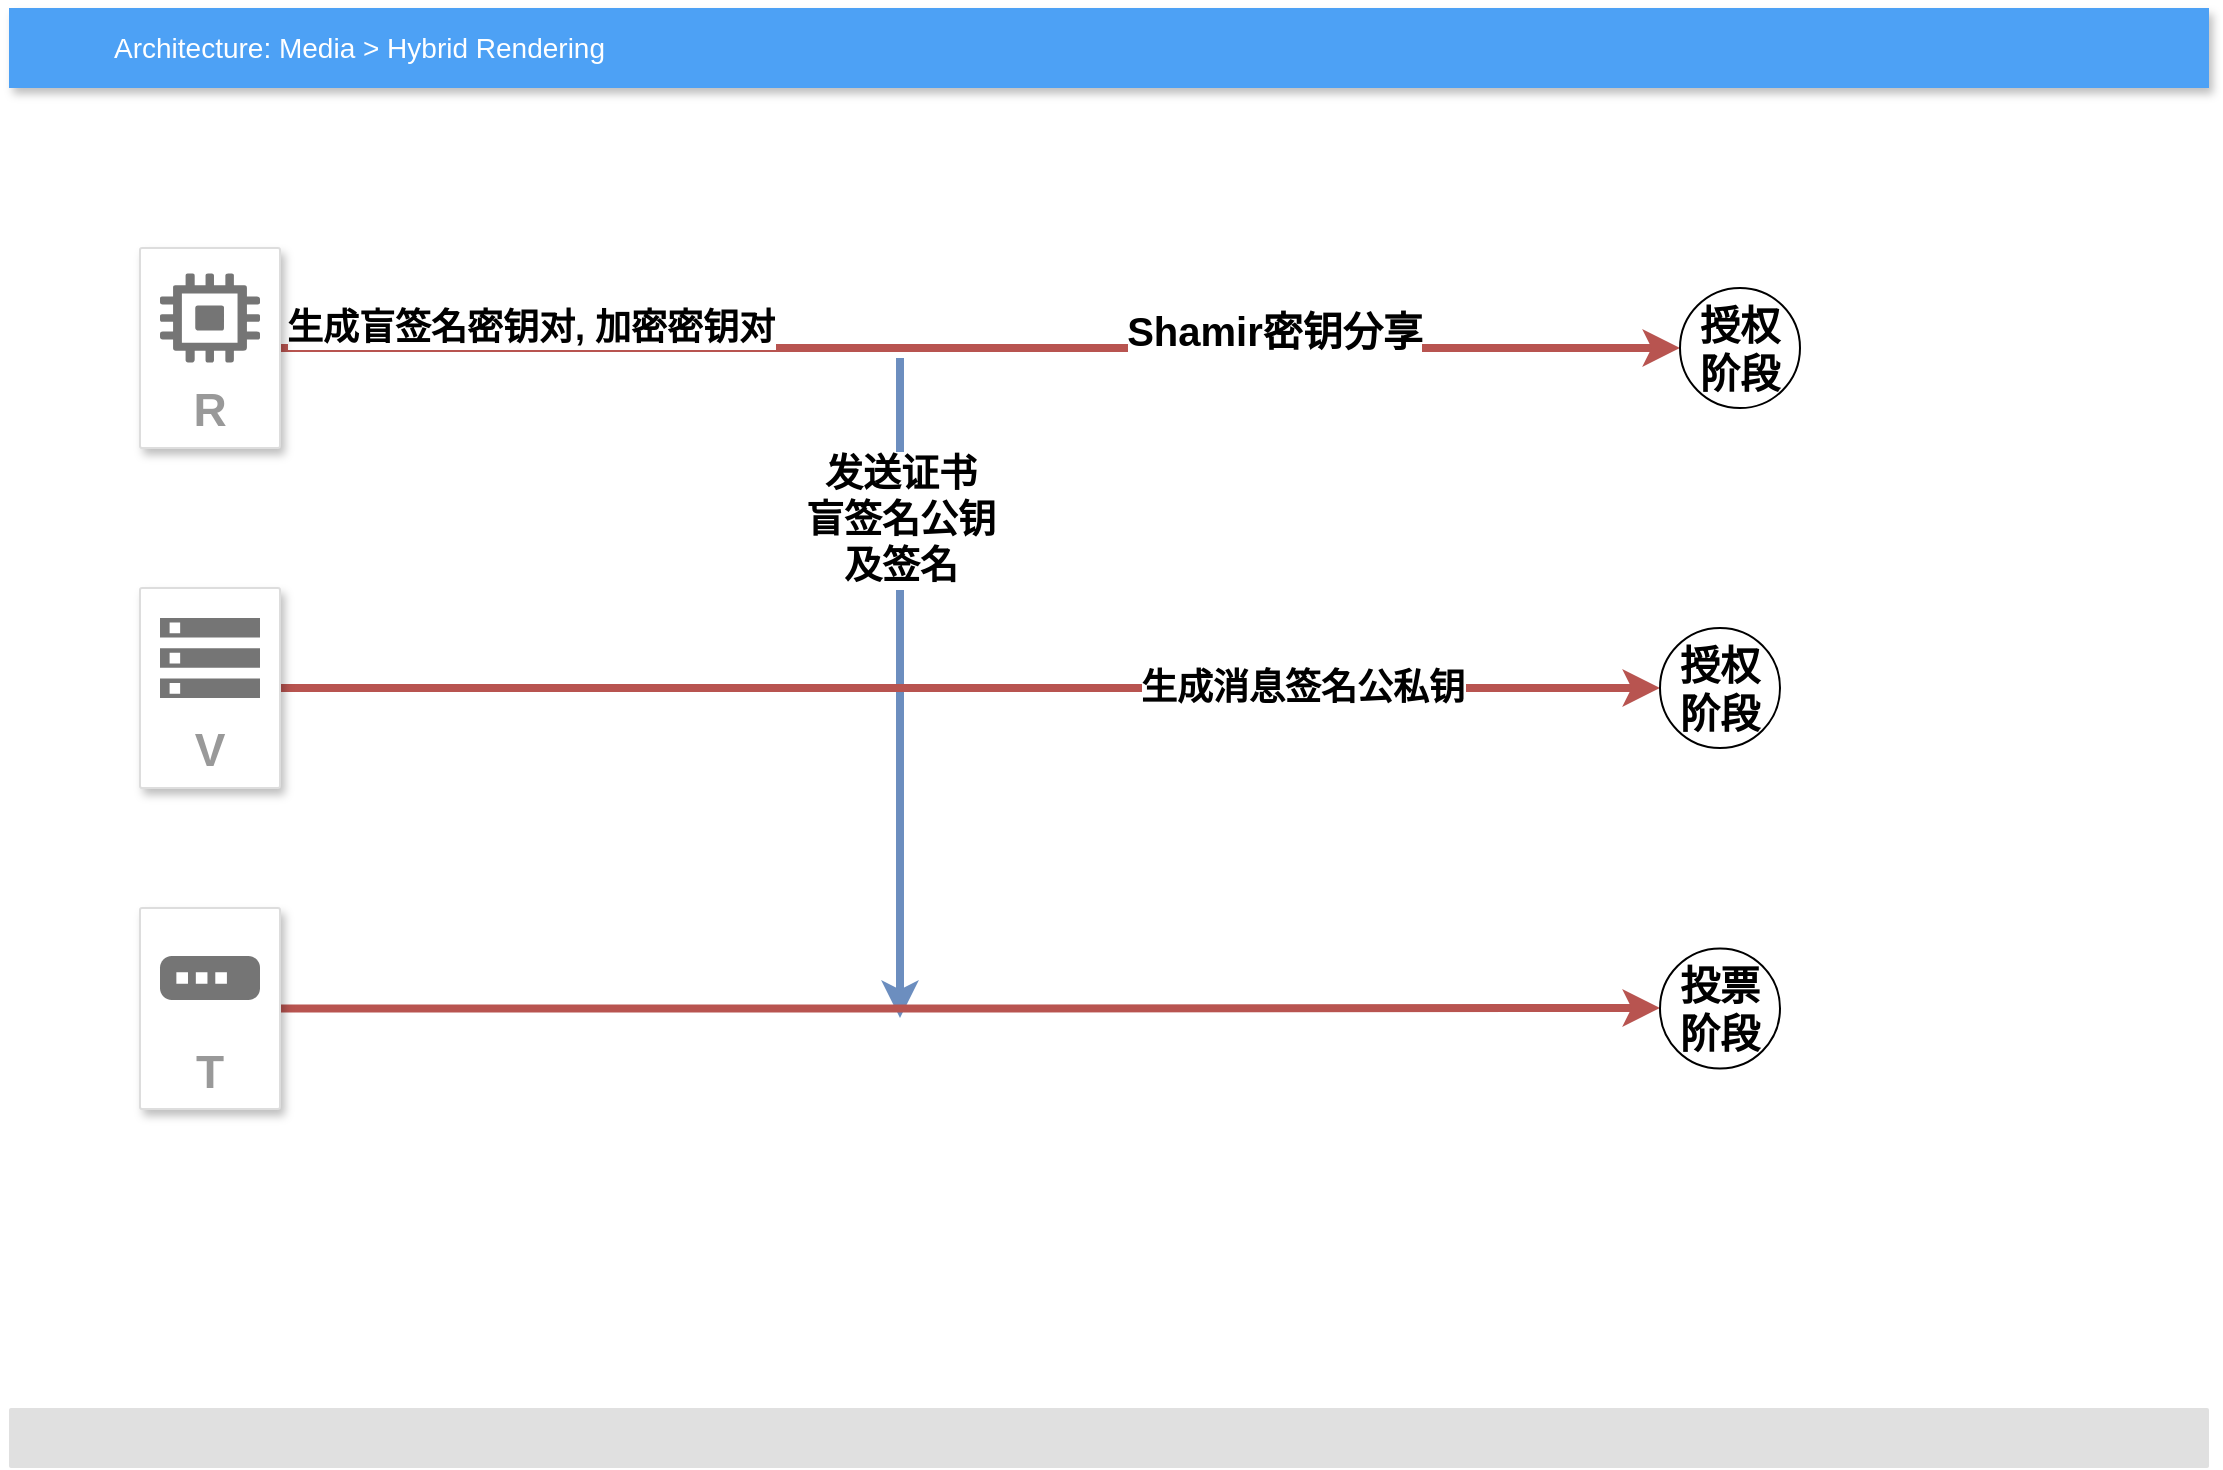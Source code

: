 <mxfile version="16.6.1" type="github" pages="4">
  <diagram id="f106602c-feb2-e66a-4537-3a34d633f6aa" name="Page-1">
    <mxGraphModel dx="1135" dy="593" grid="1" gridSize="10" guides="1" tooltips="1" connect="1" arrows="1" fold="1" page="1" pageScale="1" pageWidth="1169" pageHeight="827" background="none" math="1" shadow="0">
      <root>
        <mxCell id="0" />
        <mxCell id="1" parent="0" />
        <mxCell id="GRsu6QpT3u70jx2Eb0mG-444" style="edgeStyle=orthogonalEdgeStyle;rounded=0;orthogonalLoop=1;jettySize=auto;html=1;fontSize=23;strokeWidth=4;fillColor=#dae8fc;strokeColor=#6c8ebf;" edge="1" parent="1">
          <mxGeometry relative="1" as="geometry">
            <mxPoint x="480" y="545" as="targetPoint" />
            <mxPoint x="480" y="215" as="sourcePoint" />
            <Array as="points">
              <mxPoint x="480" y="290" />
              <mxPoint x="480" y="290" />
            </Array>
          </mxGeometry>
        </mxCell>
        <mxCell id="GRsu6QpT3u70jx2Eb0mG-458" value="&lt;b style=&quot;font-size: 19px;&quot;&gt;发送证书&lt;br style=&quot;font-size: 19px;&quot;&gt;盲签名公钥&lt;br style=&quot;font-size: 19px;&quot;&gt;及签名&lt;br style=&quot;font-size: 19px;&quot;&gt;&lt;/b&gt;" style="edgeLabel;html=1;align=center;verticalAlign=middle;resizable=0;points=[];fontSize=19;" vertex="1" connectable="0" parent="GRsu6QpT3u70jx2Eb0mG-444">
          <mxGeometry x="0.335" y="1" relative="1" as="geometry">
            <mxPoint x="-1" y="-140" as="offset" />
          </mxGeometry>
        </mxCell>
        <mxCell id="2" value="Architecture: Media &amp;gt; Hybrid Rendering" style="fillColor=#4DA1F5;strokeColor=none;shadow=1;gradientColor=none;fontSize=14;align=left;spacingLeft=50;fontColor=#ffffff;html=1;" parent="1" vertex="1">
          <mxGeometry x="34.5" y="40" width="1100" height="40" as="geometry" />
        </mxCell>
        <mxCell id="16" value="" style="rounded=1;absoluteArcSize=1;arcSize=2;html=1;strokeColor=none;gradientColor=none;shadow=0;dashed=0;strokeColor=none;fontSize=12;fontColor=#9E9E9E;align=left;verticalAlign=top;spacing=10;spacingTop=-4;fillColor=#E0E0E0;" parent="1" vertex="1">
          <mxGeometry x="34.5" y="740" width="1100" height="30" as="geometry" />
        </mxCell>
        <mxCell id="GRsu6QpT3u70jx2Eb0mG-431" style="edgeStyle=orthogonalEdgeStyle;rounded=0;orthogonalLoop=1;jettySize=auto;html=1;fontSize=23;strokeColor=#b85450;strokeWidth=4;fillColor=#f8cecc;" edge="1" parent="1" source="392">
          <mxGeometry relative="1" as="geometry">
            <mxPoint x="870" y="210" as="targetPoint" />
          </mxGeometry>
        </mxCell>
        <mxCell id="GRsu6QpT3u70jx2Eb0mG-460" value="&lt;b style=&quot;font-size: 18px;&quot;&gt;生成盲签名密钥对, 加密密钥对&lt;/b&gt;" style="edgeLabel;html=1;align=center;verticalAlign=middle;resizable=0;points=[];fontSize=18;" vertex="1" connectable="0" parent="GRsu6QpT3u70jx2Eb0mG-431">
          <mxGeometry x="-0.84" y="4" relative="1" as="geometry">
            <mxPoint x="69" y="-6" as="offset" />
          </mxGeometry>
        </mxCell>
        <mxCell id="392" value="&lt;b&gt;&lt;font style=&quot;font-size: 23px&quot;&gt;R&lt;/font&gt;&lt;/b&gt;" style="strokeColor=#dddddd;fillColor=#ffffff;shadow=1;strokeWidth=1;rounded=1;absoluteArcSize=1;arcSize=2;labelPosition=center;verticalLabelPosition=middle;align=center;verticalAlign=bottom;spacingLeft=0;fontColor=#999999;fontSize=12;whiteSpace=wrap;spacingBottom=2;html=1;" parent="1" vertex="1">
          <mxGeometry x="100" y="160" width="70" height="100" as="geometry" />
        </mxCell>
        <mxCell id="393" value="" style="dashed=0;html=1;fillColor=#757575;strokeColor=none;shape=mxgraph.gcp2.compute_engine_icon;part=1;" parent="392" vertex="1">
          <mxGeometry x="0.5" width="50" height="44.5" relative="1" as="geometry">
            <mxPoint x="-25" y="12.75" as="offset" />
          </mxGeometry>
        </mxCell>
        <mxCell id="GRsu6QpT3u70jx2Eb0mG-433" style="edgeStyle=orthogonalEdgeStyle;rounded=0;orthogonalLoop=1;jettySize=auto;html=1;fontSize=23;strokeWidth=4;strokeColor=#b85450;fillColor=#f8cecc;" edge="1" parent="1" source="394">
          <mxGeometry relative="1" as="geometry">
            <mxPoint x="860" y="380" as="targetPoint" />
          </mxGeometry>
        </mxCell>
        <mxCell id="GRsu6QpT3u70jx2Eb0mG-470" value="&lt;b style=&quot;font-size: 18px;&quot;&gt;生成消息签名公私钥&lt;/b&gt;" style="edgeLabel;html=1;align=center;verticalAlign=middle;resizable=0;points=[];fontSize=18;" vertex="1" connectable="0" parent="GRsu6QpT3u70jx2Eb0mG-433">
          <mxGeometry x="-0.766" y="7" relative="1" as="geometry">
            <mxPoint x="430" y="7" as="offset" />
          </mxGeometry>
        </mxCell>
        <mxCell id="394" value="&lt;b&gt;&lt;font style=&quot;font-size: 23px&quot;&gt;V&lt;/font&gt;&lt;/b&gt;" style="strokeColor=#dddddd;fillColor=#ffffff;shadow=1;strokeWidth=1;rounded=1;absoluteArcSize=1;arcSize=2;labelPosition=center;verticalLabelPosition=middle;align=center;verticalAlign=bottom;spacingLeft=0;fontColor=#999999;fontSize=12;whiteSpace=wrap;spacingBottom=2;html=1;" parent="1" vertex="1">
          <mxGeometry x="100" y="330" width="70" height="100" as="geometry" />
        </mxCell>
        <mxCell id="395" value="" style="dashed=0;html=1;fillColor=#757575;strokeColor=none;shape=mxgraph.gcp2.storage;part=1;" parent="394" vertex="1">
          <mxGeometry x="0.5" width="50" height="40" relative="1" as="geometry">
            <mxPoint x="-25" y="15" as="offset" />
          </mxGeometry>
        </mxCell>
        <mxCell id="GRsu6QpT3u70jx2Eb0mG-434" style="edgeStyle=orthogonalEdgeStyle;rounded=0;orthogonalLoop=1;jettySize=auto;html=1;fontSize=23;strokeWidth=4;strokeColor=#b85450;fillColor=#f8cecc;" edge="1" parent="1" source="GRsu6QpT3u70jx2Eb0mG-414">
          <mxGeometry relative="1" as="geometry">
            <mxPoint x="860" y="540" as="targetPoint" />
          </mxGeometry>
        </mxCell>
        <mxCell id="GRsu6QpT3u70jx2Eb0mG-414" value="&lt;b&gt;&lt;font style=&quot;font-size: 23px&quot;&gt;T&lt;/font&gt;&lt;/b&gt;" style="strokeColor=#dddddd;fillColor=#ffffff;shadow=1;strokeWidth=1;rounded=1;absoluteArcSize=1;arcSize=2;labelPosition=center;verticalLabelPosition=middle;align=center;verticalAlign=bottom;spacingLeft=0;fontColor=#999999;fontSize=12;whiteSpace=wrap;spacingBottom=2;html=1;" vertex="1" parent="1">
          <mxGeometry x="100" y="490" width="70" height="100.5" as="geometry" />
        </mxCell>
        <mxCell id="GRsu6QpT3u70jx2Eb0mG-415" value="" style="dashed=0;html=1;fillColor=#757575;strokeColor=none;shape=mxgraph.gcp2.gateway_icon;part=1;" vertex="1" parent="GRsu6QpT3u70jx2Eb0mG-414">
          <mxGeometry x="0.5" width="50" height="22" relative="1" as="geometry">
            <mxPoint x="-25" y="24" as="offset" />
          </mxGeometry>
        </mxCell>
        <mxCell id="GRsu6QpT3u70jx2Eb0mG-478" value="&lt;font style=&quot;font-size: 20px&quot;&gt;&lt;b&gt;Shamir密钥分享&lt;/b&gt;&lt;/font&gt;" style="edgeLabel;html=1;align=center;verticalAlign=middle;resizable=0;points=[];fontSize=16;" vertex="1" connectable="0" parent="1">
          <mxGeometry x="650.003" y="180.0" as="geometry">
            <mxPoint x="17" y="21" as="offset" />
          </mxGeometry>
        </mxCell>
        <mxCell id="JgOnoOIlexzATjNohAaf-397" value="&lt;b&gt;投票阶段&lt;br&gt;&lt;/b&gt;" style="ellipse;whiteSpace=wrap;html=1;aspect=fixed;fontFamily=Helvetica;fontSize=20;" vertex="1" parent="1">
          <mxGeometry x="860" y="510.25" width="60" height="60" as="geometry" />
        </mxCell>
        <mxCell id="JgOnoOIlexzATjNohAaf-399" value="&lt;b&gt;授权阶段&lt;br&gt;&lt;/b&gt;" style="ellipse;whiteSpace=wrap;html=1;aspect=fixed;fontFamily=Helvetica;fontSize=20;" vertex="1" parent="1">
          <mxGeometry x="870" y="180" width="60" height="60" as="geometry" />
        </mxCell>
        <mxCell id="JgOnoOIlexzATjNohAaf-400" value="&lt;b&gt;授权阶段&lt;br&gt;&lt;/b&gt;" style="ellipse;whiteSpace=wrap;html=1;aspect=fixed;fontFamily=Helvetica;fontSize=20;" vertex="1" parent="1">
          <mxGeometry x="860" y="350" width="60" height="60" as="geometry" />
        </mxCell>
      </root>
    </mxGraphModel>
  </diagram>
  <diagram id="3y2i5SyoOYJBpwfnIMte" name="Page-2">
    <mxGraphModel dx="1135" dy="593" grid="1" gridSize="10" guides="1" tooltips="1" connect="1" arrows="1" fold="1" page="1" pageScale="1" pageWidth="1169" pageHeight="827" math="1" shadow="0">
      <root>
        <mxCell id="Ap7_MJamQMHk4yOpXl33-0" />
        <mxCell id="Ap7_MJamQMHk4yOpXl33-1" parent="Ap7_MJamQMHk4yOpXl33-0" />
        <mxCell id="a1BkfzpuaaWdMO6VwDUD-0" style="edgeStyle=orthogonalEdgeStyle;rounded=0;orthogonalLoop=1;jettySize=auto;html=1;fontSize=23;strokeWidth=4;fillColor=#dae8fc;strokeColor=#6c8ebf;startArrow=none;" edge="1" parent="Ap7_MJamQMHk4yOpXl33-1" source="DZtJubGo77cLsiAa_wTz-0">
          <mxGeometry relative="1" as="geometry">
            <mxPoint x="398.14" y="210.0" as="targetPoint" />
            <mxPoint x="398" y="380" as="sourcePoint" />
            <Array as="points">
              <mxPoint x="398.14" y="285" />
            </Array>
          </mxGeometry>
        </mxCell>
        <mxCell id="a1BkfzpuaaWdMO6VwDUD-2" style="edgeStyle=orthogonalEdgeStyle;rounded=0;orthogonalLoop=1;jettySize=auto;html=1;fontSize=23;strokeColor=#b85450;strokeWidth=4;fillColor=#f8cecc;" edge="1" parent="Ap7_MJamQMHk4yOpXl33-1" source="a1BkfzpuaaWdMO6VwDUD-4">
          <mxGeometry relative="1" as="geometry">
            <mxPoint x="980" y="210" as="targetPoint" />
          </mxGeometry>
        </mxCell>
        <mxCell id="DZtJubGo77cLsiAa_wTz-12" value="&lt;b&gt;检索秘密Hash并进行判断&lt;br&gt;&lt;/b&gt;" style="edgeLabel;html=1;align=center;verticalAlign=middle;resizable=0;points=[];fontSize=20;fontFamily=Helvetica;" vertex="1" connectable="0" parent="a1BkfzpuaaWdMO6VwDUD-2">
          <mxGeometry x="-0.216" y="-5" relative="1" as="geometry">
            <mxPoint x="88" as="offset" />
          </mxGeometry>
        </mxCell>
        <mxCell id="a1BkfzpuaaWdMO6VwDUD-4" value="&lt;b&gt;&lt;font style=&quot;font-size: 23px&quot;&gt;R&lt;/font&gt;&lt;/b&gt;" style="strokeColor=#dddddd;fillColor=#ffffff;shadow=1;strokeWidth=1;rounded=1;absoluteArcSize=1;arcSize=2;labelPosition=center;verticalLabelPosition=middle;align=center;verticalAlign=bottom;spacingLeft=0;fontColor=#999999;fontSize=12;whiteSpace=wrap;spacingBottom=2;html=1;" vertex="1" parent="Ap7_MJamQMHk4yOpXl33-1">
          <mxGeometry x="100" y="160" width="70" height="100" as="geometry" />
        </mxCell>
        <mxCell id="a1BkfzpuaaWdMO6VwDUD-5" value="" style="dashed=0;html=1;fillColor=#757575;strokeColor=none;shape=mxgraph.gcp2.compute_engine_icon;part=1;" vertex="1" parent="a1BkfzpuaaWdMO6VwDUD-4">
          <mxGeometry x="0.5" width="50" height="44.5" relative="1" as="geometry">
            <mxPoint x="-25" y="12.75" as="offset" />
          </mxGeometry>
        </mxCell>
        <mxCell id="a1BkfzpuaaWdMO6VwDUD-6" style="edgeStyle=orthogonalEdgeStyle;rounded=0;orthogonalLoop=1;jettySize=auto;html=1;fontSize=23;strokeWidth=4;strokeColor=#b85450;fillColor=#f8cecc;" edge="1" parent="Ap7_MJamQMHk4yOpXl33-1" source="a1BkfzpuaaWdMO6VwDUD-8">
          <mxGeometry relative="1" as="geometry">
            <mxPoint x="970" y="600" as="targetPoint" />
          </mxGeometry>
        </mxCell>
        <mxCell id="DZtJubGo77cLsiAa_wTz-13" value="&lt;b&gt;消除盲化&lt;/b&gt;" style="edgeLabel;html=1;align=center;verticalAlign=middle;resizable=0;points=[];fontSize=20;fontFamily=Helvetica;" vertex="1" connectable="0" parent="a1BkfzpuaaWdMO6VwDUD-6">
          <mxGeometry x="0.734" y="-10" relative="1" as="geometry">
            <mxPoint x="-1" y="-6" as="offset" />
          </mxGeometry>
        </mxCell>
        <mxCell id="a1BkfzpuaaWdMO6VwDUD-8" value="&lt;b&gt;&lt;font style=&quot;font-size: 23px&quot;&gt;V&lt;/font&gt;&lt;/b&gt;" style="strokeColor=#dddddd;fillColor=#ffffff;shadow=1;strokeWidth=1;rounded=1;absoluteArcSize=1;arcSize=2;labelPosition=center;verticalLabelPosition=middle;align=center;verticalAlign=bottom;spacingLeft=0;fontColor=#999999;fontSize=12;whiteSpace=wrap;spacingBottom=2;html=1;" vertex="1" parent="Ap7_MJamQMHk4yOpXl33-1">
          <mxGeometry x="100" y="550" width="70" height="100" as="geometry" />
        </mxCell>
        <mxCell id="a1BkfzpuaaWdMO6VwDUD-9" value="" style="dashed=0;html=1;fillColor=#757575;strokeColor=none;shape=mxgraph.gcp2.storage;part=1;" vertex="1" parent="a1BkfzpuaaWdMO6VwDUD-8">
          <mxGeometry x="0.5" width="50" height="40" relative="1" as="geometry">
            <mxPoint x="-25" y="15" as="offset" />
          </mxGeometry>
        </mxCell>
        <mxCell id="a1BkfzpuaaWdMO6VwDUD-13" value="&lt;font style=&quot;font-size: 20px&quot;&gt;&lt;b&gt;判断合法&lt;br&gt;发送盲签名&lt;br&gt;及同态加密密钥&lt;br&gt;进行授权&lt;br&gt;&lt;/b&gt;&lt;/font&gt;" style="rounded=0;orthogonalLoop=1;jettySize=auto;html=1;fontSize=23;strokeWidth=4;fillColor=#dae8fc;strokeColor=#6c8ebf;startArrow=none;edgeStyle=orthogonalEdgeStyle;" edge="1" parent="Ap7_MJamQMHk4yOpXl33-1">
          <mxGeometry x="0.487" relative="1" as="geometry">
            <mxPoint x="744" y="600" as="targetPoint" />
            <mxPoint x="743" y="210" as="sourcePoint" />
            <Array as="points">
              <mxPoint x="744" y="310" />
              <mxPoint x="744" y="310" />
            </Array>
            <mxPoint y="-1" as="offset" />
          </mxGeometry>
        </mxCell>
        <mxCell id="DZtJubGo77cLsiAa_wTz-0" value="&lt;b&gt;发送秘密Hash&lt;br&gt;&lt;br&gt;发送公钥签名请求&lt;/b&gt;" style="text;html=1;align=center;verticalAlign=middle;resizable=0;points=[];autosize=1;strokeColor=none;fillColor=none;fontSize=20;" vertex="1" parent="Ap7_MJamQMHk4yOpXl33-1">
          <mxGeometry x="315" y="255" width="180" height="80" as="geometry" />
        </mxCell>
        <mxCell id="DZtJubGo77cLsiAa_wTz-1" value="" style="edgeStyle=orthogonalEdgeStyle;rounded=0;orthogonalLoop=1;jettySize=auto;html=1;fontSize=23;strokeWidth=4;fillColor=#dae8fc;strokeColor=#6c8ebf;endArrow=none;" edge="1" parent="Ap7_MJamQMHk4yOpXl33-1">
          <mxGeometry relative="1" as="geometry">
            <mxPoint x="401" y="335" as="targetPoint" />
            <mxPoint x="401" y="600" as="sourcePoint" />
            <Array as="points">
              <mxPoint x="401.14" y="285" />
            </Array>
          </mxGeometry>
        </mxCell>
        <mxCell id="DZtJubGo77cLsiAa_wTz-4" value="&lt;b&gt;通过 DH 协议&lt;br&gt;建立安全信道&lt;br&gt;&lt;/b&gt;" style="endArrow=classic;startArrow=classic;html=1;rounded=1;fontSize=20;strokeColor=#000000;strokeWidth=4;" edge="1" parent="Ap7_MJamQMHk4yOpXl33-1">
          <mxGeometry x="0.026" width="50" height="50" relative="1" as="geometry">
            <mxPoint x="260" y="600" as="sourcePoint" />
            <mxPoint x="260" y="210" as="targetPoint" />
            <mxPoint as="offset" />
          </mxGeometry>
        </mxCell>
        <mxCell id="3mPxrpDqi2O0WmI9phEm-1" value="&lt;b&gt;投票阶段&lt;/b&gt;" style="ellipse;whiteSpace=wrap;html=1;aspect=fixed;fontFamily=Helvetica;fontSize=20;" vertex="1" parent="Ap7_MJamQMHk4yOpXl33-1">
          <mxGeometry x="970" y="580" width="60" height="60" as="geometry" />
        </mxCell>
        <mxCell id="iHrT9uRNH0B7AJDOhTK1-0" value="&lt;b&gt;公示阶段&lt;br&gt;&lt;/b&gt;" style="ellipse;whiteSpace=wrap;html=1;aspect=fixed;fontFamily=Helvetica;fontSize=20;" vertex="1" parent="Ap7_MJamQMHk4yOpXl33-1">
          <mxGeometry x="980" y="180" width="60" height="60" as="geometry" />
        </mxCell>
      </root>
    </mxGraphModel>
  </diagram>
  <diagram id="OwLwG2dBm4TW3MCnYZ93" name="Page-3">
    <mxGraphModel dx="908" dy="474" grid="1" gridSize="10" guides="1" tooltips="1" connect="1" arrows="1" fold="1" page="1" pageScale="1" pageWidth="1169" pageHeight="827" math="1" shadow="0">
      <root>
        <mxCell id="2cxvNTGZv2gfEpvAOu9M-0" />
        <mxCell id="2cxvNTGZv2gfEpvAOu9M-1" parent="2cxvNTGZv2gfEpvAOu9M-0" />
        <mxCell id="rZzGMohHKtRnoozHDRlP-0" value="&lt;font size=&quot;1&quot;&gt;&lt;b style=&quot;font-size: 18px&quot;&gt;发送加密投票&lt;br&gt;签名&lt;br&gt;盲签名公钥&lt;br&gt;&lt;/b&gt;&lt;/font&gt;" style="edgeStyle=orthogonalEdgeStyle;rounded=0;orthogonalLoop=1;jettySize=auto;html=1;fontSize=23;strokeWidth=4;fillColor=#dae8fc;strokeColor=#6c8ebf;" edge="1" parent="2cxvNTGZv2gfEpvAOu9M-1">
          <mxGeometry relative="1" as="geometry">
            <mxPoint x="330" y="540" as="targetPoint" />
            <mxPoint x="330" y="200" as="sourcePoint" />
            <Array as="points">
              <mxPoint x="330" y="455" />
              <mxPoint x="330" y="455" />
            </Array>
            <mxPoint as="offset" />
          </mxGeometry>
        </mxCell>
        <mxCell id="rZzGMohHKtRnoozHDRlP-2" value="Architecture: Media &amp;gt; Hybrid Rendering" style="fillColor=#4DA1F5;strokeColor=none;shadow=1;gradientColor=none;fontSize=14;align=left;spacingLeft=50;fontColor=#ffffff;html=1;" vertex="1" parent="2cxvNTGZv2gfEpvAOu9M-1">
          <mxGeometry x="34.5" y="40" width="1100" height="40" as="geometry" />
        </mxCell>
        <mxCell id="rZzGMohHKtRnoozHDRlP-3" value="" style="rounded=1;absoluteArcSize=1;arcSize=2;html=1;strokeColor=none;gradientColor=none;shadow=0;dashed=0;strokeColor=none;fontSize=12;fontColor=#9E9E9E;align=left;verticalAlign=top;spacing=10;spacingTop=-4;fillColor=#E0E0E0;" vertex="1" parent="2cxvNTGZv2gfEpvAOu9M-1">
          <mxGeometry x="34.5" y="740" width="1100" height="30" as="geometry" />
        </mxCell>
        <mxCell id="rZzGMohHKtRnoozHDRlP-8" style="edgeStyle=orthogonalEdgeStyle;rounded=0;orthogonalLoop=1;jettySize=auto;html=1;fontSize=23;strokeWidth=4;strokeColor=#b85450;fillColor=#f8cecc;" edge="1" parent="2cxvNTGZv2gfEpvAOu9M-1" source="rZzGMohHKtRnoozHDRlP-10">
          <mxGeometry relative="1" as="geometry">
            <mxPoint x="860" y="198.0" as="targetPoint" />
          </mxGeometry>
        </mxCell>
        <mxCell id="rZzGMohHKtRnoozHDRlP-16" value="&lt;b&gt;决定投票&lt;/b&gt;" style="edgeLabel;html=1;align=center;verticalAlign=middle;resizable=0;points=[];fontSize=18;fontFamily=Helvetica;" vertex="1" connectable="0" parent="rZzGMohHKtRnoozHDRlP-8">
          <mxGeometry x="-0.776" y="-3" relative="1" as="geometry">
            <mxPoint as="offset" />
          </mxGeometry>
        </mxCell>
        <mxCell id="rZzGMohHKtRnoozHDRlP-10" value="&lt;b&gt;&lt;font style=&quot;font-size: 23px&quot;&gt;V&lt;/font&gt;&lt;/b&gt;" style="strokeColor=#dddddd;fillColor=#ffffff;shadow=1;strokeWidth=1;rounded=1;absoluteArcSize=1;arcSize=2;labelPosition=center;verticalLabelPosition=middle;align=center;verticalAlign=bottom;spacingLeft=0;fontColor=#999999;fontSize=12;whiteSpace=wrap;spacingBottom=2;html=1;" vertex="1" parent="2cxvNTGZv2gfEpvAOu9M-1">
          <mxGeometry x="100" y="148" width="70" height="100" as="geometry" />
        </mxCell>
        <mxCell id="rZzGMohHKtRnoozHDRlP-11" value="" style="dashed=0;html=1;fillColor=#757575;strokeColor=none;shape=mxgraph.gcp2.storage;part=1;" vertex="1" parent="rZzGMohHKtRnoozHDRlP-10">
          <mxGeometry x="0.5" width="50" height="40" relative="1" as="geometry">
            <mxPoint x="-25" y="15" as="offset" />
          </mxGeometry>
        </mxCell>
        <mxCell id="rZzGMohHKtRnoozHDRlP-12" style="edgeStyle=orthogonalEdgeStyle;rounded=0;orthogonalLoop=1;jettySize=auto;html=1;fontSize=23;strokeWidth=4;strokeColor=#b85450;fillColor=#f8cecc;entryX=0;entryY=0.496;entryDx=0;entryDy=0;entryPerimeter=0;" edge="1" parent="2cxvNTGZv2gfEpvAOu9M-1" source="rZzGMohHKtRnoozHDRlP-13" target="UbRHos-uBQ186_1xzUrW-0">
          <mxGeometry relative="1" as="geometry">
            <mxPoint x="850" y="540" as="targetPoint" />
          </mxGeometry>
        </mxCell>
        <mxCell id="BukEUdsIPB5G7KlUtjDI-1" value="&lt;b&gt;两次验签 &amp;amp; 唯一性检查&lt;/b&gt;" style="edgeLabel;html=1;align=center;verticalAlign=middle;resizable=0;points=[];fontSize=18;fontFamily=Helvetica;" vertex="1" connectable="0" parent="rZzGMohHKtRnoozHDRlP-12">
          <mxGeometry x="-0.315" y="2" relative="1" as="geometry">
            <mxPoint x="69" as="offset" />
          </mxGeometry>
        </mxCell>
        <mxCell id="rZzGMohHKtRnoozHDRlP-13" value="&lt;b&gt;&lt;font style=&quot;font-size: 23px&quot;&gt;T&lt;/font&gt;&lt;/b&gt;" style="strokeColor=#dddddd;fillColor=#ffffff;shadow=1;strokeWidth=1;rounded=1;absoluteArcSize=1;arcSize=2;labelPosition=center;verticalLabelPosition=middle;align=center;verticalAlign=bottom;spacingLeft=0;fontColor=#999999;fontSize=12;whiteSpace=wrap;spacingBottom=2;html=1;" vertex="1" parent="2cxvNTGZv2gfEpvAOu9M-1">
          <mxGeometry x="100" y="490" width="70" height="100.5" as="geometry" />
        </mxCell>
        <mxCell id="rZzGMohHKtRnoozHDRlP-14" value="" style="dashed=0;html=1;fillColor=#757575;strokeColor=none;shape=mxgraph.gcp2.gateway_icon;part=1;" vertex="1" parent="rZzGMohHKtRnoozHDRlP-13">
          <mxGeometry x="0.5" width="50" height="22" relative="1" as="geometry">
            <mxPoint x="-25" y="24" as="offset" />
          </mxGeometry>
        </mxCell>
        <mxCell id="w2Tn2EIis0ojHfxkUMvC-0" value="&lt;b&gt;range&lt;br&gt;proof&lt;br&gt;&lt;/b&gt;" style="endArrow=classic;startArrow=classic;html=1;rounded=1;fontSize=20;strokeColor=#000000;strokeWidth=4;" edge="1" parent="2cxvNTGZv2gfEpvAOu9M-1">
          <mxGeometry x="0.026" width="50" height="50" relative="1" as="geometry">
            <mxPoint x="650" y="540" as="sourcePoint" />
            <mxPoint x="650" y="200.5" as="targetPoint" />
            <mxPoint as="offset" />
          </mxGeometry>
        </mxCell>
        <mxCell id="IoPtdGR2WPENF4QoKLbq-2" value="&lt;font size=&quot;1&quot;&gt;&lt;b style=&quot;font-size: 18px&quot;&gt;公示五元组&lt;br&gt;&lt;/b&gt;&lt;/font&gt;" style="edgeStyle=orthogonalEdgeStyle;rounded=0;orthogonalLoop=1;jettySize=auto;html=1;fontSize=23;strokeWidth=4;fillColor=#dae8fc;strokeColor=#6c8ebf;" edge="1" parent="2cxvNTGZv2gfEpvAOu9M-1">
          <mxGeometry relative="1" as="geometry">
            <mxPoint x="750" y="200" as="targetPoint" />
            <mxPoint x="750" y="540" as="sourcePoint" />
            <Array as="points">
              <mxPoint x="750" y="455" />
              <mxPoint x="750" y="455" />
            </Array>
            <mxPoint as="offset" />
          </mxGeometry>
        </mxCell>
        <mxCell id="UbRHos-uBQ186_1xzUrW-0" value="&lt;b&gt;公示阶段&lt;br&gt;&lt;/b&gt;" style="ellipse;whiteSpace=wrap;html=1;aspect=fixed;fontFamily=Helvetica;fontSize=20;" vertex="1" parent="2cxvNTGZv2gfEpvAOu9M-1">
          <mxGeometry x="860" y="510.25" width="60" height="60" as="geometry" />
        </mxCell>
        <mxCell id="UbRHos-uBQ186_1xzUrW-1" value="&lt;b&gt;公示阶段&lt;br&gt;&lt;/b&gt;" style="ellipse;whiteSpace=wrap;html=1;aspect=fixed;fontFamily=Helvetica;fontSize=20;" vertex="1" parent="2cxvNTGZv2gfEpvAOu9M-1">
          <mxGeometry x="860" y="168" width="60" height="60" as="geometry" />
        </mxCell>
      </root>
    </mxGraphModel>
  </diagram>
  <diagram id="v2LshDbW8RujjK4nGjwr" name="Page-4">
    <mxGraphModel dx="1135" dy="593" grid="1" gridSize="10" guides="1" tooltips="1" connect="1" arrows="1" fold="1" page="1" pageScale="1" pageWidth="1169" pageHeight="827" math="1" shadow="0">
      <root>
        <mxCell id="M5P7IDf2sAd2qNNA_t4u-0" />
        <mxCell id="M5P7IDf2sAd2qNNA_t4u-1" parent="M5P7IDf2sAd2qNNA_t4u-0" />
        <mxCell id="M5P7IDf2sAd2qNNA_t4u-2" style="edgeStyle=orthogonalEdgeStyle;rounded=0;orthogonalLoop=1;jettySize=auto;html=1;fontSize=23;strokeWidth=4;fillColor=#dae8fc;strokeColor=#6c8ebf;" edge="1" parent="M5P7IDf2sAd2qNNA_t4u-1">
          <mxGeometry relative="1" as="geometry">
            <mxPoint x="360" y="215.0" as="targetPoint" />
            <mxPoint x="360" y="545" as="sourcePoint" />
            <Array as="points">
              <mxPoint x="360" y="290" />
              <mxPoint x="360" y="290" />
            </Array>
          </mxGeometry>
        </mxCell>
        <mxCell id="M5P7IDf2sAd2qNNA_t4u-3" value="&lt;b style=&quot;font-size: 19px&quot;&gt;公开乘积&lt;br style=&quot;font-size: 19px&quot;&gt;&lt;/b&gt;" style="edgeLabel;html=1;align=center;verticalAlign=middle;resizable=0;points=[];fontSize=19;" vertex="1" connectable="0" parent="M5P7IDf2sAd2qNNA_t4u-2">
          <mxGeometry x="0.335" y="1" relative="1" as="geometry">
            <mxPoint x="41" y="135" as="offset" />
          </mxGeometry>
        </mxCell>
        <mxCell id="M5P7IDf2sAd2qNNA_t4u-4" style="edgeStyle=orthogonalEdgeStyle;rounded=0;orthogonalLoop=1;jettySize=auto;html=1;fontSize=23;strokeColor=#b85450;strokeWidth=4;fillColor=#f8cecc;" edge="1" parent="M5P7IDf2sAd2qNNA_t4u-1" source="M5P7IDf2sAd2qNNA_t4u-6">
          <mxGeometry relative="1" as="geometry">
            <mxPoint x="970" y="210" as="targetPoint" />
          </mxGeometry>
        </mxCell>
        <mxCell id="M5P7IDf2sAd2qNNA_t4u-6" value="&lt;b&gt;&lt;font style=&quot;font-size: 23px&quot;&gt;R&lt;/font&gt;&lt;/b&gt;" style="strokeColor=#dddddd;fillColor=#ffffff;shadow=1;strokeWidth=1;rounded=1;absoluteArcSize=1;arcSize=2;labelPosition=center;verticalLabelPosition=middle;align=center;verticalAlign=bottom;spacingLeft=0;fontColor=#999999;fontSize=12;whiteSpace=wrap;spacingBottom=2;html=1;" vertex="1" parent="M5P7IDf2sAd2qNNA_t4u-1">
          <mxGeometry x="100" y="160" width="70" height="100" as="geometry" />
        </mxCell>
        <mxCell id="M5P7IDf2sAd2qNNA_t4u-7" value="" style="dashed=0;html=1;fillColor=#757575;strokeColor=none;shape=mxgraph.gcp2.compute_engine_icon;part=1;" vertex="1" parent="M5P7IDf2sAd2qNNA_t4u-6">
          <mxGeometry x="0.5" width="50" height="44.5" relative="1" as="geometry">
            <mxPoint x="-25" y="12.75" as="offset" />
          </mxGeometry>
        </mxCell>
        <mxCell id="M5P7IDf2sAd2qNNA_t4u-8" style="edgeStyle=orthogonalEdgeStyle;rounded=0;orthogonalLoop=1;jettySize=auto;html=1;fontSize=23;strokeWidth=4;strokeColor=#b85450;fillColor=#f8cecc;" edge="1" parent="M5P7IDf2sAd2qNNA_t4u-1" source="M5P7IDf2sAd2qNNA_t4u-10">
          <mxGeometry relative="1" as="geometry">
            <mxPoint x="970" y="380" as="targetPoint" />
          </mxGeometry>
        </mxCell>
        <mxCell id="M5P7IDf2sAd2qNNA_t4u-10" value="&lt;b&gt;&lt;font style=&quot;font-size: 23px&quot;&gt;V&lt;/font&gt;&lt;/b&gt;" style="strokeColor=#dddddd;fillColor=#ffffff;shadow=1;strokeWidth=1;rounded=1;absoluteArcSize=1;arcSize=2;labelPosition=center;verticalLabelPosition=middle;align=center;verticalAlign=bottom;spacingLeft=0;fontColor=#999999;fontSize=12;whiteSpace=wrap;spacingBottom=2;html=1;" vertex="1" parent="M5P7IDf2sAd2qNNA_t4u-1">
          <mxGeometry x="100" y="330" width="70" height="100" as="geometry" />
        </mxCell>
        <mxCell id="M5P7IDf2sAd2qNNA_t4u-11" value="" style="dashed=0;html=1;fillColor=#757575;strokeColor=none;shape=mxgraph.gcp2.storage;part=1;" vertex="1" parent="M5P7IDf2sAd2qNNA_t4u-10">
          <mxGeometry x="0.5" width="50" height="40" relative="1" as="geometry">
            <mxPoint x="-25" y="15" as="offset" />
          </mxGeometry>
        </mxCell>
        <mxCell id="M5P7IDf2sAd2qNNA_t4u-12" style="edgeStyle=orthogonalEdgeStyle;rounded=0;orthogonalLoop=1;jettySize=auto;html=1;fontSize=23;strokeWidth=4;strokeColor=#b85450;fillColor=#f8cecc;" edge="1" parent="M5P7IDf2sAd2qNNA_t4u-1" source="M5P7IDf2sAd2qNNA_t4u-13">
          <mxGeometry relative="1" as="geometry">
            <mxPoint x="970" y="540" as="targetPoint" />
          </mxGeometry>
        </mxCell>
        <mxCell id="M5P7IDf2sAd2qNNA_t4u-16" value="&lt;b&gt;累乘加密票&lt;/b&gt;" style="edgeLabel;html=1;align=center;verticalAlign=middle;resizable=0;points=[];fontSize=18;fontFamily=Helvetica;" vertex="1" connectable="0" parent="M5P7IDf2sAd2qNNA_t4u-12">
          <mxGeometry x="-0.739" relative="1" as="geometry">
            <mxPoint as="offset" />
          </mxGeometry>
        </mxCell>
        <mxCell id="eARpcg9WwwENpOnIQDZa-5" value="&lt;b&gt;进行解密&lt;/b&gt;" style="edgeLabel;html=1;align=center;verticalAlign=middle;resizable=0;points=[];fontSize=20;fontFamily=Helvetica;" vertex="1" connectable="0" parent="M5P7IDf2sAd2qNNA_t4u-12">
          <mxGeometry x="0.388" y="-3" relative="1" as="geometry">
            <mxPoint as="offset" />
          </mxGeometry>
        </mxCell>
        <mxCell id="M5P7IDf2sAd2qNNA_t4u-13" value="&lt;b&gt;&lt;font style=&quot;font-size: 23px&quot;&gt;T&lt;/font&gt;&lt;/b&gt;" style="strokeColor=#dddddd;fillColor=#ffffff;shadow=1;strokeWidth=1;rounded=1;absoluteArcSize=1;arcSize=2;labelPosition=center;verticalLabelPosition=middle;align=center;verticalAlign=bottom;spacingLeft=0;fontColor=#999999;fontSize=12;whiteSpace=wrap;spacingBottom=2;html=1;" vertex="1" parent="M5P7IDf2sAd2qNNA_t4u-1">
          <mxGeometry x="100" y="490" width="70" height="100.5" as="geometry" />
        </mxCell>
        <mxCell id="M5P7IDf2sAd2qNNA_t4u-14" value="" style="dashed=0;html=1;fillColor=#757575;strokeColor=none;shape=mxgraph.gcp2.gateway_icon;part=1;" vertex="1" parent="M5P7IDf2sAd2qNNA_t4u-13">
          <mxGeometry x="0.5" width="50" height="22" relative="1" as="geometry">
            <mxPoint x="-25" y="24" as="offset" />
          </mxGeometry>
        </mxCell>
        <mxCell id="eARpcg9WwwENpOnIQDZa-0" style="edgeStyle=orthogonalEdgeStyle;rounded=0;orthogonalLoop=1;jettySize=auto;html=1;fontSize=23;strokeWidth=4;fillColor=#dae8fc;strokeColor=#6c8ebf;" edge="1" parent="M5P7IDf2sAd2qNNA_t4u-1">
          <mxGeometry relative="1" as="geometry">
            <mxPoint x="450" y="380.0" as="targetPoint" />
            <mxPoint x="450" y="540" as="sourcePoint" />
            <Array as="points">
              <mxPoint x="450" y="455" />
              <mxPoint x="450" y="455" />
            </Array>
          </mxGeometry>
        </mxCell>
        <mxCell id="eARpcg9WwwENpOnIQDZa-2" value="&lt;b style=&quot;font-size: 20px&quot;&gt;收集共享&lt;br&gt;恢复密钥&lt;/b&gt;" style="edgeStyle=orthogonalEdgeStyle;rounded=0;orthogonalLoop=1;jettySize=auto;html=1;fontSize=23;strokeWidth=4;fillColor=#dae8fc;strokeColor=#6c8ebf;" edge="1" parent="M5P7IDf2sAd2qNNA_t4u-1">
          <mxGeometry relative="1" as="geometry">
            <mxPoint x="530" y="220.0" as="targetPoint" />
            <mxPoint x="530" y="380" as="sourcePoint" />
            <Array as="points">
              <mxPoint x="530" y="330" />
              <mxPoint x="530" y="330" />
            </Array>
          </mxGeometry>
        </mxCell>
        <mxCell id="eARpcg9WwwENpOnIQDZa-3" value="&lt;span style=&quot;font-size: 20px&quot;&gt;&lt;b&gt;发布解密密钥&lt;br&gt;&lt;/b&gt;&lt;/span&gt;" style="rounded=0;orthogonalLoop=1;jettySize=auto;html=1;fontSize=23;strokeWidth=4;fillColor=#dae8fc;strokeColor=#6c8ebf;" edge="1" parent="M5P7IDf2sAd2qNNA_t4u-1">
          <mxGeometry x="0.403" relative="1" as="geometry">
            <mxPoint x="636" y="540" as="targetPoint" />
            <mxPoint x="636" y="205" as="sourcePoint" />
            <mxPoint as="offset" />
          </mxGeometry>
        </mxCell>
        <mxCell id="eARpcg9WwwENpOnIQDZa-4" value="&lt;span style=&quot;font-size: 20px&quot;&gt;&lt;b&gt;发布投票结果&lt;/b&gt;&lt;/span&gt;" style="rounded=0;orthogonalLoop=1;jettySize=auto;html=1;fontSize=23;strokeWidth=4;fillColor=#dae8fc;strokeColor=#6c8ebf;" edge="1" parent="M5P7IDf2sAd2qNNA_t4u-1">
          <mxGeometry x="-0.015" relative="1" as="geometry">
            <mxPoint x="806.0" y="550" as="targetPoint" />
            <mxPoint x="806.0" y="215.0" as="sourcePoint" />
            <mxPoint as="offset" />
          </mxGeometry>
        </mxCell>
        <mxCell id="eARpcg9WwwENpOnIQDZa-6" value="&lt;b&gt;验票&lt;/b&gt;" style="ellipse;whiteSpace=wrap;html=1;aspect=fixed;fontFamily=Helvetica;fontSize=20;" vertex="1" parent="M5P7IDf2sAd2qNNA_t4u-1">
          <mxGeometry x="970" y="170" width="80" height="80" as="geometry" />
        </mxCell>
        <mxCell id="eARpcg9WwwENpOnIQDZa-7" value="&#xa;&#xa;&lt;b style=&quot;color: rgb(0, 0, 0); font-family: helvetica; font-size: 20px; font-style: normal; letter-spacing: normal; text-align: center; text-indent: 0px; text-transform: none; word-spacing: 0px; background-color: rgb(248, 249, 250);&quot;&gt;验票&lt;/b&gt;&#xa;&#xa;" style="ellipse;whiteSpace=wrap;html=1;aspect=fixed;fontFamily=Helvetica;fontSize=20;" vertex="1" parent="M5P7IDf2sAd2qNNA_t4u-1">
          <mxGeometry x="970" y="333.5" width="80" height="80" as="geometry" />
        </mxCell>
        <mxCell id="eARpcg9WwwENpOnIQDZa-8" value="&#xa;&#xa;&lt;b style=&quot;color: rgb(0, 0, 0); font-family: helvetica; font-size: 20px; font-style: normal; letter-spacing: normal; text-align: center; text-indent: 0px; text-transform: none; word-spacing: 0px; background-color: rgb(248, 249, 250);&quot;&gt;验票&lt;/b&gt;&#xa;&#xa;" style="ellipse;whiteSpace=wrap;html=1;aspect=fixed;fontFamily=Helvetica;fontSize=20;" vertex="1" parent="M5P7IDf2sAd2qNNA_t4u-1">
          <mxGeometry x="970" y="500.25" width="80" height="80" as="geometry" />
        </mxCell>
      </root>
    </mxGraphModel>
  </diagram>
</mxfile>
